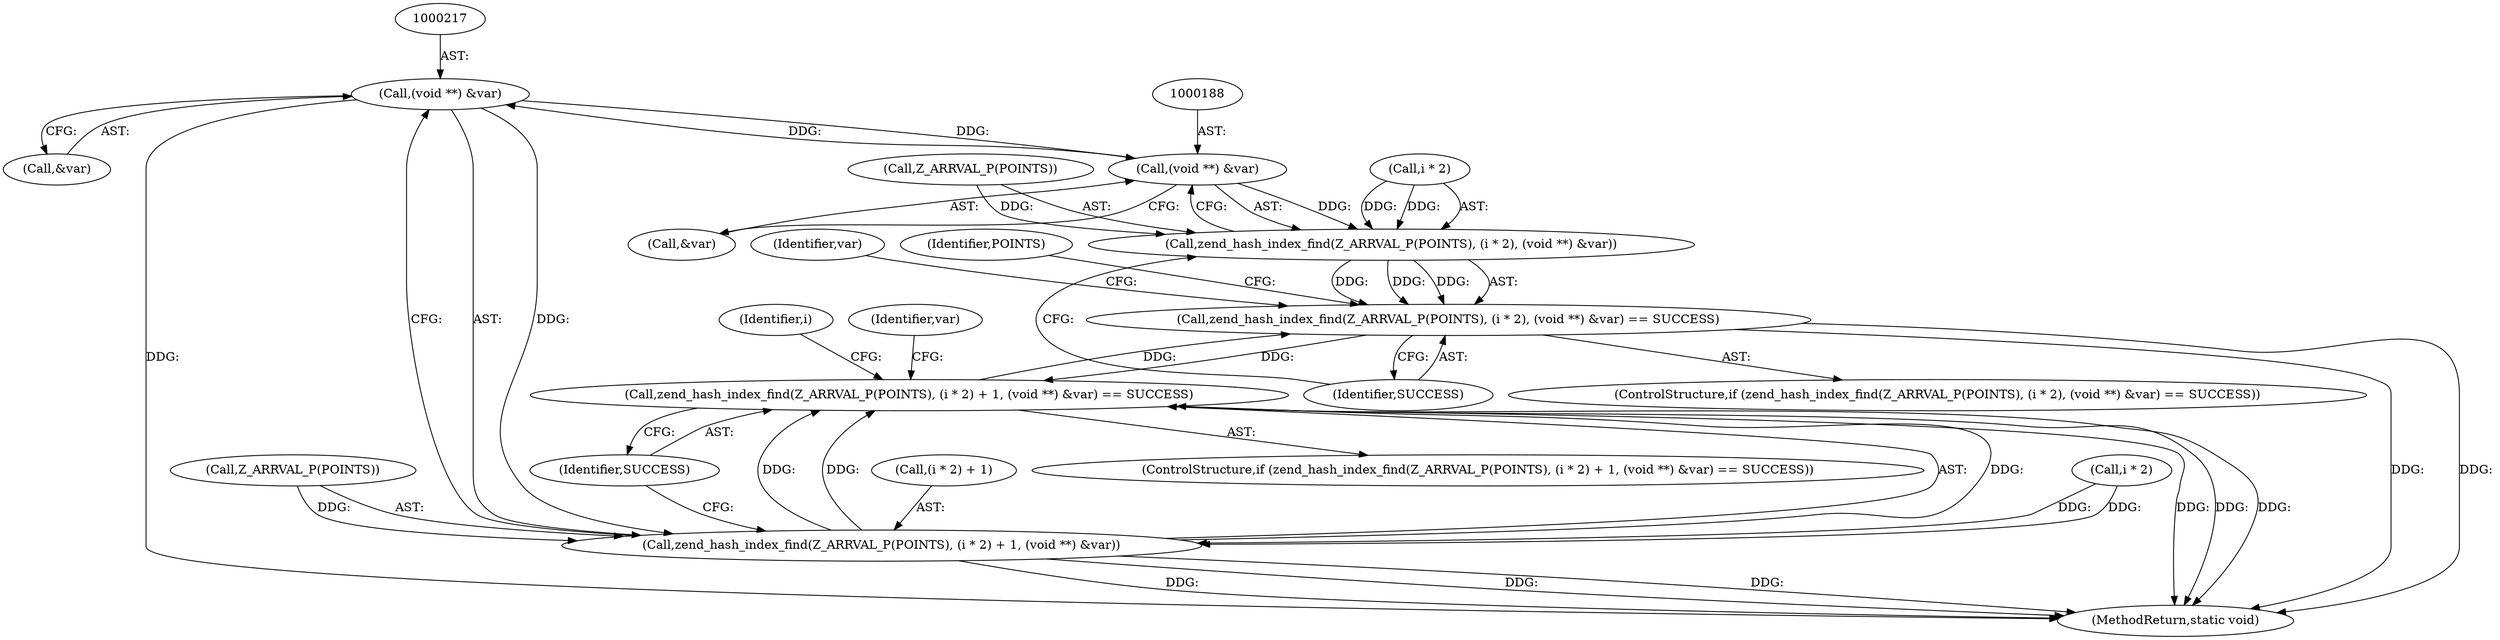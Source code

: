 digraph "0_php-src_2938329ce19cb8c4197dec146c3ec887c6f61d01_5@pointer" {
"1000216" [label="(Call,(void **) &var)"];
"1000187" [label="(Call,(void **) &var)"];
"1000216" [label="(Call,(void **) &var)"];
"1000181" [label="(Call,zend_hash_index_find(Z_ARRVAL_P(POINTS), (i * 2), (void **) &var))"];
"1000180" [label="(Call,zend_hash_index_find(Z_ARRVAL_P(POINTS), (i * 2), (void **) &var) == SUCCESS)"];
"1000207" [label="(Call,zend_hash_index_find(Z_ARRVAL_P(POINTS), (i * 2) + 1, (void **) &var) == SUCCESS)"];
"1000208" [label="(Call,zend_hash_index_find(Z_ARRVAL_P(POINTS), (i * 2) + 1, (void **) &var))"];
"1000180" [label="(Call,zend_hash_index_find(Z_ARRVAL_P(POINTS), (i * 2), (void **) &var) == SUCCESS)"];
"1000184" [label="(Call,i * 2)"];
"1000179" [label="(ControlStructure,if (zend_hash_index_find(Z_ARRVAL_P(POINTS), (i * 2), (void **) &var) == SUCCESS))"];
"1000216" [label="(Call,(void **) &var)"];
"1000177" [label="(Identifier,i)"];
"1000181" [label="(Call,zend_hash_index_find(Z_ARRVAL_P(POINTS), (i * 2), (void **) &var))"];
"1000212" [label="(Call,i * 2)"];
"1000191" [label="(Identifier,SUCCESS)"];
"1000189" [label="(Call,&var)"];
"1000209" [label="(Call,Z_ARRVAL_P(POINTS))"];
"1000187" [label="(Call,(void **) &var)"];
"1000220" [label="(Identifier,SUCCESS)"];
"1000207" [label="(Call,zend_hash_index_find(Z_ARRVAL_P(POINTS), (i * 2) + 1, (void **) &var) == SUCCESS)"];
"1000194" [label="(Identifier,var)"];
"1000208" [label="(Call,zend_hash_index_find(Z_ARRVAL_P(POINTS), (i * 2) + 1, (void **) &var))"];
"1000253" [label="(MethodReturn,static void)"];
"1000182" [label="(Call,Z_ARRVAL_P(POINTS))"];
"1000218" [label="(Call,&var)"];
"1000223" [label="(Identifier,var)"];
"1000210" [label="(Identifier,POINTS)"];
"1000211" [label="(Call,(i * 2) + 1)"];
"1000206" [label="(ControlStructure,if (zend_hash_index_find(Z_ARRVAL_P(POINTS), (i * 2) + 1, (void **) &var) == SUCCESS))"];
"1000216" -> "1000208"  [label="AST: "];
"1000216" -> "1000218"  [label="CFG: "];
"1000217" -> "1000216"  [label="AST: "];
"1000218" -> "1000216"  [label="AST: "];
"1000208" -> "1000216"  [label="CFG: "];
"1000216" -> "1000253"  [label="DDG: "];
"1000216" -> "1000187"  [label="DDG: "];
"1000216" -> "1000208"  [label="DDG: "];
"1000187" -> "1000216"  [label="DDG: "];
"1000187" -> "1000181"  [label="AST: "];
"1000187" -> "1000189"  [label="CFG: "];
"1000188" -> "1000187"  [label="AST: "];
"1000189" -> "1000187"  [label="AST: "];
"1000181" -> "1000187"  [label="CFG: "];
"1000187" -> "1000181"  [label="DDG: "];
"1000181" -> "1000180"  [label="AST: "];
"1000182" -> "1000181"  [label="AST: "];
"1000184" -> "1000181"  [label="AST: "];
"1000191" -> "1000181"  [label="CFG: "];
"1000181" -> "1000180"  [label="DDG: "];
"1000181" -> "1000180"  [label="DDG: "];
"1000181" -> "1000180"  [label="DDG: "];
"1000182" -> "1000181"  [label="DDG: "];
"1000184" -> "1000181"  [label="DDG: "];
"1000184" -> "1000181"  [label="DDG: "];
"1000180" -> "1000179"  [label="AST: "];
"1000180" -> "1000191"  [label="CFG: "];
"1000191" -> "1000180"  [label="AST: "];
"1000194" -> "1000180"  [label="CFG: "];
"1000210" -> "1000180"  [label="CFG: "];
"1000180" -> "1000253"  [label="DDG: "];
"1000180" -> "1000253"  [label="DDG: "];
"1000207" -> "1000180"  [label="DDG: "];
"1000180" -> "1000207"  [label="DDG: "];
"1000207" -> "1000206"  [label="AST: "];
"1000207" -> "1000220"  [label="CFG: "];
"1000208" -> "1000207"  [label="AST: "];
"1000220" -> "1000207"  [label="AST: "];
"1000223" -> "1000207"  [label="CFG: "];
"1000177" -> "1000207"  [label="CFG: "];
"1000207" -> "1000253"  [label="DDG: "];
"1000207" -> "1000253"  [label="DDG: "];
"1000207" -> "1000253"  [label="DDG: "];
"1000208" -> "1000207"  [label="DDG: "];
"1000208" -> "1000207"  [label="DDG: "];
"1000208" -> "1000207"  [label="DDG: "];
"1000209" -> "1000208"  [label="AST: "];
"1000211" -> "1000208"  [label="AST: "];
"1000220" -> "1000208"  [label="CFG: "];
"1000208" -> "1000253"  [label="DDG: "];
"1000208" -> "1000253"  [label="DDG: "];
"1000208" -> "1000253"  [label="DDG: "];
"1000209" -> "1000208"  [label="DDG: "];
"1000212" -> "1000208"  [label="DDG: "];
"1000212" -> "1000208"  [label="DDG: "];
}
